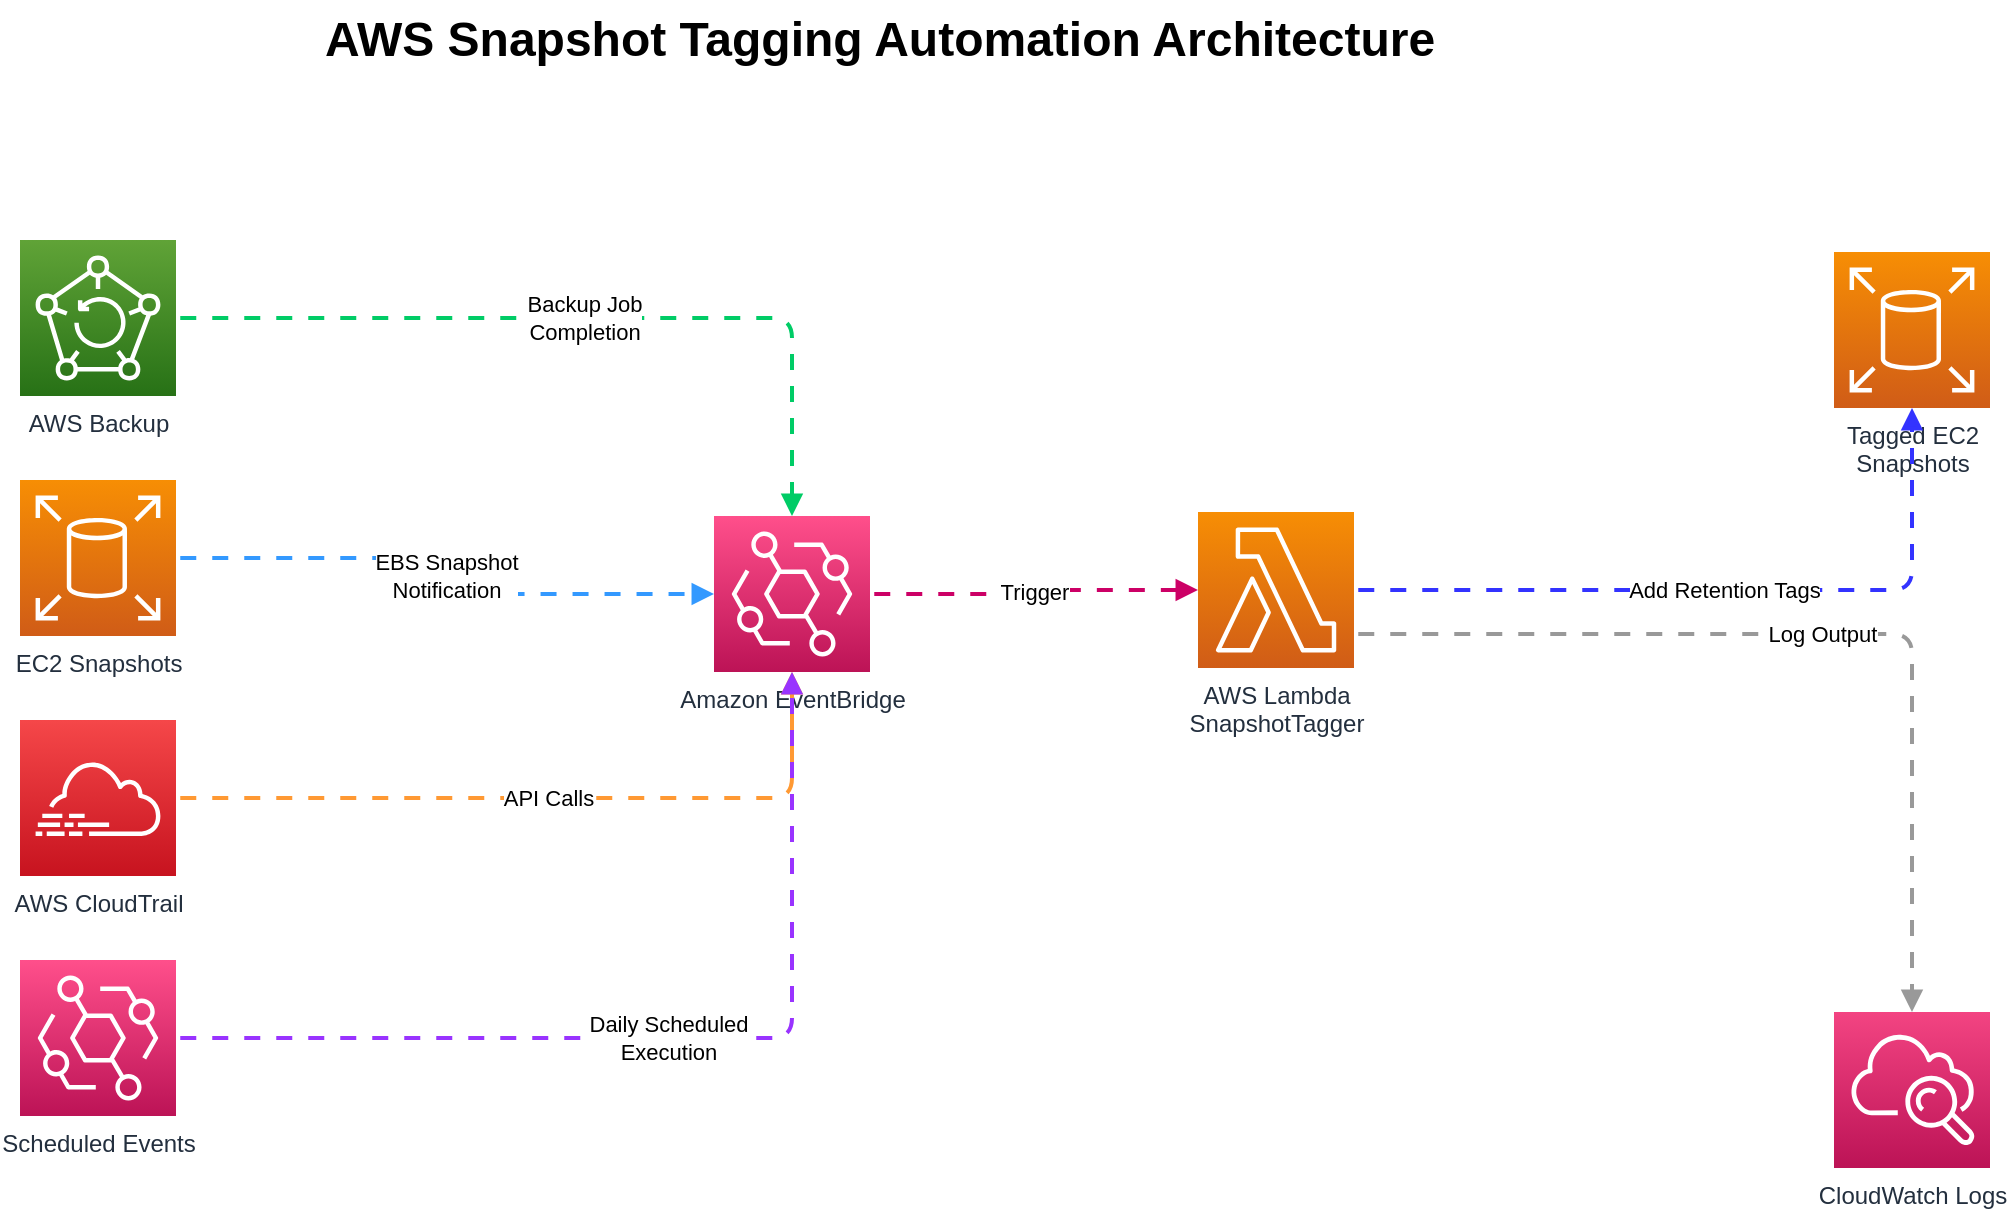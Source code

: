 <mxfile version="27.0.9">
  <diagram id="snapshot-automation-architecture" name="Snapshot Tagging Automation">
    <mxGraphModel dx="1426" dy="907" grid="0" gridSize="10" guides="1" tooltips="1" connect="1" arrows="1" fold="1" page="0" pageScale="1" pageWidth="1100" pageHeight="850" math="0" shadow="0">
      <root>
        <mxCell id="0" />
        <mxCell id="1" parent="0" />
        <mxCell id="aws_backup" value="AWS Backup" style="outlineConnect=0;fontColor=#232F3E;gradientColor=#60A337;gradientDirection=north;fillColor=#277116;strokeColor=#ffffff;dashed=0;verticalLabelPosition=bottom;verticalAlign=top;align=center;html=1;fontSize=12;fontStyle=0;aspect=fixed;shape=mxgraph.aws4.resourceIcon;resIcon=mxgraph.aws4.backup;" parent="1" vertex="1">
          <mxGeometry x="120" y="200" width="78" height="78" as="geometry" />
        </mxCell>
        <mxCell id="ec2_snapshots" value="EC2 Snapshots" style="outlineConnect=0;fontColor=#232F3E;gradientColor=#F78E04;gradientDirection=north;fillColor=#D05C17;strokeColor=#ffffff;dashed=0;verticalLabelPosition=bottom;verticalAlign=top;align=center;html=1;fontSize=12;fontStyle=0;aspect=fixed;shape=mxgraph.aws4.resourceIcon;resIcon=mxgraph.aws4.elastic_block_store;" parent="1" vertex="1">
          <mxGeometry x="120" y="320" width="78" height="78" as="geometry" />
        </mxCell>
        <mxCell id="cloudtrail" value="AWS CloudTrail" style="outlineConnect=0;fontColor=#232F3E;gradientColor=#F54749;gradientDirection=north;fillColor=#C7131F;strokeColor=#ffffff;dashed=0;verticalLabelPosition=bottom;verticalAlign=top;align=center;html=1;fontSize=12;fontStyle=0;aspect=fixed;shape=mxgraph.aws4.resourceIcon;resIcon=mxgraph.aws4.cloudtrail;" parent="1" vertex="1">
          <mxGeometry x="120" y="440" width="78" height="78" as="geometry" />
        </mxCell>
        <mxCell id="scheduled_events" value="Scheduled Events" style="outlineConnect=0;fontColor=#232F3E;gradientColor=#FF4F8B;gradientDirection=north;fillColor=#BC1356;strokeColor=#ffffff;dashed=0;verticalLabelPosition=bottom;verticalAlign=top;align=center;html=1;fontSize=12;fontStyle=0;aspect=fixed;shape=mxgraph.aws4.resourceIcon;resIcon=mxgraph.aws4.eventbridge;" parent="1" vertex="1">
          <mxGeometry x="120" y="560" width="78" height="78" as="geometry" />
        </mxCell>
        <mxCell id="eventbridge" value="Amazon EventBridge" style="outlineConnect=0;fontColor=#232F3E;gradientColor=#FF4F8B;gradientDirection=north;fillColor=#BC1356;strokeColor=#ffffff;dashed=0;verticalLabelPosition=bottom;verticalAlign=top;align=center;html=1;fontSize=12;fontStyle=0;aspect=fixed;shape=mxgraph.aws4.resourceIcon;resIcon=mxgraph.aws4.eventbridge;" parent="1" vertex="1">
          <mxGeometry x="467" y="338" width="78" height="78" as="geometry" />
        </mxCell>
        <mxCell id="lambda" value="AWS Lambda&#xa;SnapshotTagger" style="outlineConnect=0;fontColor=#232F3E;gradientColor=#F78E04;gradientDirection=north;fillColor=#D05C17;strokeColor=#ffffff;dashed=0;verticalLabelPosition=bottom;verticalAlign=top;align=center;html=1;fontSize=12;fontStyle=0;aspect=fixed;shape=mxgraph.aws4.resourceIcon;resIcon=mxgraph.aws4.lambda;" parent="1" vertex="1">
          <mxGeometry x="709" y="336" width="78" height="78" as="geometry" />
        </mxCell>
        <mxCell id="tagged_snapshots" value="Tagged EC2&#xa;Snapshots" style="outlineConnect=0;fontColor=#232F3E;gradientColor=#F78E04;gradientDirection=north;fillColor=#D05C17;strokeColor=#ffffff;dashed=0;verticalLabelPosition=bottom;verticalAlign=top;align=center;html=1;fontSize=12;fontStyle=0;aspect=fixed;shape=mxgraph.aws4.resourceIcon;resIcon=mxgraph.aws4.elastic_block_store;" parent="1" vertex="1">
          <mxGeometry x="1027" y="206" width="78" height="78" as="geometry" />
        </mxCell>
        <mxCell id="cloudwatch" value="CloudWatch Logs" style="outlineConnect=0;fontColor=#232F3E;gradientColor=#F34482;gradientDirection=north;fillColor=#BC1356;strokeColor=#ffffff;dashed=0;verticalLabelPosition=bottom;verticalAlign=top;align=center;html=1;fontSize=12;fontStyle=0;aspect=fixed;shape=mxgraph.aws4.resourceIcon;resIcon=mxgraph.aws4.cloudwatch;" parent="1" vertex="1">
          <mxGeometry x="1027" y="586" width="78" height="78" as="geometry" />
        </mxCell>
        <mxCell id="arrow1" value="Backup Job&#xa;Completion" style="edgeStyle=orthogonalEdgeStyle;html=1;endArrow=block;elbow=vertical;startArrow=none;endFill=1;strokeColor=#00CC66;strokeWidth=2;flowAnimation=1;" parent="1" source="aws_backup" target="eventbridge" edge="1">
          <mxGeometry relative="1" as="geometry" />
        </mxCell>
        <mxCell id="arrow2" value="EBS Snapshot&#xa;Notification" style="edgeStyle=orthogonalEdgeStyle;html=1;endArrow=block;elbow=vertical;startArrow=none;endFill=1;strokeColor=#3399FF;strokeWidth=2;flowAnimation=1;" parent="1" source="ec2_snapshots" target="eventbridge" edge="1">
          <mxGeometry relative="1" as="geometry" />
        </mxCell>
        <mxCell id="arrow3" value="API Calls" style="edgeStyle=orthogonalEdgeStyle;html=1;endArrow=block;elbow=vertical;startArrow=none;endFill=1;strokeColor=#FF9933;strokeWidth=2;flowAnimation=1;" parent="1" source="cloudtrail" target="eventbridge" edge="1">
          <mxGeometry relative="1" as="geometry" />
        </mxCell>
        <mxCell id="arrow4" value="Daily Scheduled&#xa;Execution" style="edgeStyle=orthogonalEdgeStyle;html=1;endArrow=block;elbow=vertical;startArrow=none;endFill=1;strokeColor=#9933FF;strokeWidth=2;flowAnimation=1;" parent="1" source="scheduled_events" target="eventbridge" edge="1">
          <mxGeometry relative="1" as="geometry" />
        </mxCell>
        <mxCell id="arrow5" value="Trigger" style="edgeStyle=orthogonalEdgeStyle;html=1;endArrow=block;elbow=vertical;startArrow=none;endFill=1;strokeColor=#CC0066;strokeWidth=2;flowAnimation=1;" parent="1" source="eventbridge" target="lambda" edge="1">
          <mxGeometry relative="1" as="geometry" />
        </mxCell>
        <mxCell id="arrow6" value="Add Retention Tags" style="edgeStyle=orthogonalEdgeStyle;html=1;endArrow=block;elbow=vertical;startArrow=none;endFill=1;strokeColor=#3333FF;strokeWidth=2;flowAnimation=1;" parent="1" source="lambda" target="tagged_snapshots" edge="1">
          <mxGeometry relative="1" as="geometry" />
        </mxCell>
        <mxCell id="arrow7" value="Log Output" style="edgeStyle=orthogonalEdgeStyle;html=1;endArrow=block;elbow=vertical;startArrow=none;endFill=1;strokeColor=#999999;strokeWidth=2;flowAnimation=1;" parent="1" source="lambda" target="cloudwatch" edge="1">
          <mxGeometry relative="1" as="geometry">
            <Array as="points">
              <mxPoint x="1066" y="397" />
            </Array>
          </mxGeometry>
        </mxCell>
        <mxCell id="title" value="AWS Snapshot Tagging Automation Architecture" style="text;html=1;strokeColor=none;fillColor=none;align=center;verticalAlign=middle;whiteSpace=wrap;rounded=0;fontSize=24;fontStyle=1" parent="1" vertex="1">
          <mxGeometry x="240" y="80" width="620" height="40" as="geometry" />
        </mxCell>
      </root>
    </mxGraphModel>
  </diagram>
</mxfile>

